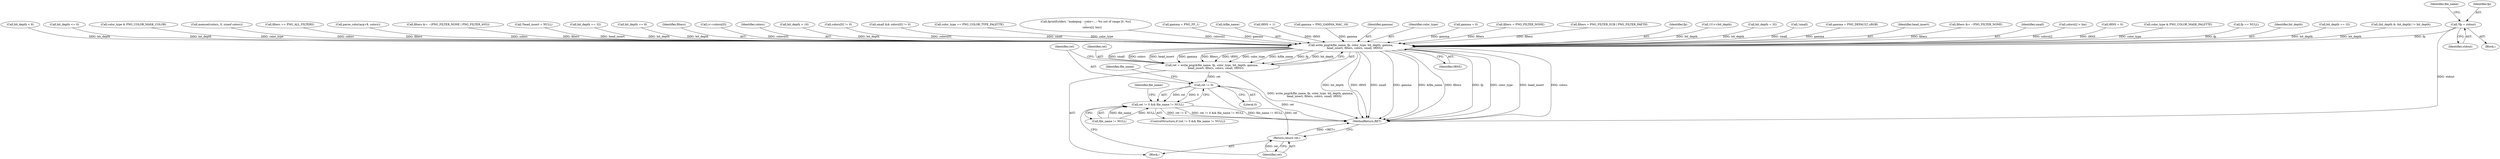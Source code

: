 digraph "0_Android_9d4853418ab2f754c2b63e091c29c5529b8b86ca_18@pointer" {
"1000121" [label="(Call,*fp = stdout)"];
"1000708" [label="(Call,write_png(&file_name, fp, color_type, bit_depth, gamma,\n         head_insert, filters, colors, small, tRNS))"];
"1000706" [label="(Call,ret = write_png(&file_name, fp, color_type, bit_depth, gamma,\n         head_insert, filters, colors, small, tRNS))"];
"1000722" [label="(Call,ret != 0)"];
"1000721" [label="(Call,ret != 0 && file_name != NULL)"];
"1000730" [label="(Return,return ret;)"];
"1000596" [label="(Call,colors[0] != 0)"];
"1000594" [label="(Call,small && colors[0] != 0)"];
"1000726" [label="(Identifier,file_name)"];
"1000732" [label="(MethodReturn,RET)"];
"1000556" [label="(Call,color_type == PNG_COLOR_TYPE_PALETTE)"];
"1000584" [label="(Call,fprintf(stderr, \"makepng: --color=...: %u out of range [0..%u]\n\",\n               colors[i], lim))"];
"1000219" [label="(Call,gamma = PNG_FP_1)"];
"1000707" [label="(Identifier,ret)"];
"1000719" [label="(Identifier,tRNS)"];
"1000721" [label="(Call,ret != 0 && file_name != NULL)"];
"1000724" [label="(Literal,0)"];
"1000722" [label="(Call,ret != 0)"];
"1000709" [label="(Call,&file_name)"];
"1000197" [label="(Call,tRNS = 1)"];
"1000230" [label="(Call,gamma = PNG_GAMMA_MAC_18)"];
"1000714" [label="(Identifier,gamma)"];
"1000712" [label="(Identifier,color_type)"];
"1000150" [label="(Call,gamma = 0)"];
"1000625" [label="(Call,filters = PNG_FILTER_NONE)"];
"1000645" [label="(Call,filters = PNG_FILTER_SUB | PNG_FILTER_PAETH)"];
"1000706" [label="(Call,ret = write_png(&file_name, fp, color_type, bit_depth, gamma,\n         head_insert, filters, colors, small, tRNS))"];
"1000720" [label="(ControlStructure,if (ret != 0 && file_name != NULL))"];
"1000729" [label="(Identifier,file_name)"];
"1000711" [label="(Identifier,fp)"];
"1000119" [label="(Block,)"];
"1000561" [label="(Call,1U<<bit_depth)"];
"1000133" [label="(Call,bit_depth = 32)"];
"1000126" [label="(Identifier,file_name)"];
"1000612" [label="(Call,!small)"];
"1000123" [label="(Identifier,stdout)"];
"1000208" [label="(Call,gamma = PNG_DEFAULT_sRGB)"];
"1000731" [label="(Identifier,ret)"];
"1000715" [label="(Identifier,head_insert)"];
"1000651" [label="(Call,filters &= ~PNG_FILTER_NONE)"];
"1000718" [label="(Identifier,small)"];
"1000578" [label="(Call,colors[i] > lim)"];
"1000141" [label="(Call,tRNS = 0)"];
"1000704" [label="(Block,)"];
"1000121" [label="(Call,*fp = stdout)"];
"1000723" [label="(Identifier,ret)"];
"1000618" [label="(Call,color_type & PNG_COLOR_MASK_PALETTE)"];
"1000515" [label="(Call,fp == NULL)"];
"1000713" [label="(Identifier,bit_depth)"];
"1000542" [label="(Call,bit_depth == 32)"];
"1000490" [label="(Call,(bit_depth & -bit_depth) != bit_depth)"];
"1000622" [label="(Call,bit_depth < 8)"];
"1000483" [label="(Call,bit_depth <= 0)"];
"1000630" [label="(Call,color_type & PNG_COLOR_MASK_COLOR)"];
"1000730" [label="(Return,return ret;)"];
"1000162" [label="(Call,memset(colors, 0, sizeof colors))"];
"1000725" [label="(Call,file_name != NULL)"];
"1000609" [label="(Call,filters == PNG_ALL_FILTERS)"];
"1000253" [label="(Call,parse_color(arg+8, colors))"];
"1000638" [label="(Call,filters &= ~(PNG_FILTER_NONE | PNG_FILTER_AVG))"];
"1000154" [label="(Call,*head_insert = NULL)"];
"1000708" [label="(Call,write_png(&file_name, fp, color_type, bit_depth, gamma,\n         head_insert, filters, colors, small, tRNS))"];
"1000122" [label="(Identifier,fp)"];
"1000469" [label="(Call,bit_depth == 32)"];
"1000635" [label="(Call,bit_depth == 8)"];
"1000716" [label="(Identifier,filters)"];
"1000570" [label="(Call,i<=colors[0])"];
"1000717" [label="(Identifier,colors)"];
"1000487" [label="(Call,bit_depth > 16)"];
"1000121" -> "1000119"  [label="AST: "];
"1000121" -> "1000123"  [label="CFG: "];
"1000122" -> "1000121"  [label="AST: "];
"1000123" -> "1000121"  [label="AST: "];
"1000126" -> "1000121"  [label="CFG: "];
"1000121" -> "1000732"  [label="DDG: stdout"];
"1000121" -> "1000708"  [label="DDG: fp"];
"1000708" -> "1000706"  [label="AST: "];
"1000708" -> "1000719"  [label="CFG: "];
"1000709" -> "1000708"  [label="AST: "];
"1000711" -> "1000708"  [label="AST: "];
"1000712" -> "1000708"  [label="AST: "];
"1000713" -> "1000708"  [label="AST: "];
"1000714" -> "1000708"  [label="AST: "];
"1000715" -> "1000708"  [label="AST: "];
"1000716" -> "1000708"  [label="AST: "];
"1000717" -> "1000708"  [label="AST: "];
"1000718" -> "1000708"  [label="AST: "];
"1000719" -> "1000708"  [label="AST: "];
"1000706" -> "1000708"  [label="CFG: "];
"1000708" -> "1000732"  [label="DDG: gamma"];
"1000708" -> "1000732"  [label="DDG: &file_name"];
"1000708" -> "1000732"  [label="DDG: filters"];
"1000708" -> "1000732"  [label="DDG: fp"];
"1000708" -> "1000732"  [label="DDG: color_type"];
"1000708" -> "1000732"  [label="DDG: head_insert"];
"1000708" -> "1000732"  [label="DDG: colors"];
"1000708" -> "1000732"  [label="DDG: bit_depth"];
"1000708" -> "1000732"  [label="DDG: tRNS"];
"1000708" -> "1000732"  [label="DDG: small"];
"1000708" -> "1000706"  [label="DDG: small"];
"1000708" -> "1000706"  [label="DDG: colors"];
"1000708" -> "1000706"  [label="DDG: head_insert"];
"1000708" -> "1000706"  [label="DDG: gamma"];
"1000708" -> "1000706"  [label="DDG: filters"];
"1000708" -> "1000706"  [label="DDG: tRNS"];
"1000708" -> "1000706"  [label="DDG: color_type"];
"1000708" -> "1000706"  [label="DDG: &file_name"];
"1000708" -> "1000706"  [label="DDG: fp"];
"1000708" -> "1000706"  [label="DDG: bit_depth"];
"1000515" -> "1000708"  [label="DDG: fp"];
"1000556" -> "1000708"  [label="DDG: color_type"];
"1000630" -> "1000708"  [label="DDG: color_type"];
"1000618" -> "1000708"  [label="DDG: color_type"];
"1000622" -> "1000708"  [label="DDG: bit_depth"];
"1000561" -> "1000708"  [label="DDG: bit_depth"];
"1000487" -> "1000708"  [label="DDG: bit_depth"];
"1000133" -> "1000708"  [label="DDG: bit_depth"];
"1000490" -> "1000708"  [label="DDG: bit_depth"];
"1000542" -> "1000708"  [label="DDG: bit_depth"];
"1000635" -> "1000708"  [label="DDG: bit_depth"];
"1000469" -> "1000708"  [label="DDG: bit_depth"];
"1000483" -> "1000708"  [label="DDG: bit_depth"];
"1000208" -> "1000708"  [label="DDG: gamma"];
"1000150" -> "1000708"  [label="DDG: gamma"];
"1000230" -> "1000708"  [label="DDG: gamma"];
"1000219" -> "1000708"  [label="DDG: gamma"];
"1000154" -> "1000708"  [label="DDG: head_insert"];
"1000625" -> "1000708"  [label="DDG: filters"];
"1000609" -> "1000708"  [label="DDG: filters"];
"1000651" -> "1000708"  [label="DDG: filters"];
"1000645" -> "1000708"  [label="DDG: filters"];
"1000638" -> "1000708"  [label="DDG: filters"];
"1000578" -> "1000708"  [label="DDG: colors[i]"];
"1000596" -> "1000708"  [label="DDG: colors[0]"];
"1000584" -> "1000708"  [label="DDG: colors[i]"];
"1000570" -> "1000708"  [label="DDG: colors[0]"];
"1000253" -> "1000708"  [label="DDG: colors"];
"1000162" -> "1000708"  [label="DDG: colors"];
"1000594" -> "1000708"  [label="DDG: small"];
"1000612" -> "1000708"  [label="DDG: small"];
"1000141" -> "1000708"  [label="DDG: tRNS"];
"1000197" -> "1000708"  [label="DDG: tRNS"];
"1000706" -> "1000704"  [label="AST: "];
"1000707" -> "1000706"  [label="AST: "];
"1000723" -> "1000706"  [label="CFG: "];
"1000706" -> "1000732"  [label="DDG: write_png(&file_name, fp, color_type, bit_depth, gamma,\n         head_insert, filters, colors, small, tRNS)"];
"1000706" -> "1000722"  [label="DDG: ret"];
"1000722" -> "1000721"  [label="AST: "];
"1000722" -> "1000724"  [label="CFG: "];
"1000723" -> "1000722"  [label="AST: "];
"1000724" -> "1000722"  [label="AST: "];
"1000726" -> "1000722"  [label="CFG: "];
"1000721" -> "1000722"  [label="CFG: "];
"1000722" -> "1000732"  [label="DDG: ret"];
"1000722" -> "1000721"  [label="DDG: ret"];
"1000722" -> "1000721"  [label="DDG: 0"];
"1000722" -> "1000730"  [label="DDG: ret"];
"1000721" -> "1000720"  [label="AST: "];
"1000721" -> "1000725"  [label="CFG: "];
"1000725" -> "1000721"  [label="AST: "];
"1000729" -> "1000721"  [label="CFG: "];
"1000731" -> "1000721"  [label="CFG: "];
"1000721" -> "1000732"  [label="DDG: ret != 0 && file_name != NULL"];
"1000721" -> "1000732"  [label="DDG: file_name != NULL"];
"1000721" -> "1000732"  [label="DDG: ret != 0"];
"1000725" -> "1000721"  [label="DDG: file_name"];
"1000725" -> "1000721"  [label="DDG: NULL"];
"1000730" -> "1000704"  [label="AST: "];
"1000730" -> "1000731"  [label="CFG: "];
"1000731" -> "1000730"  [label="AST: "];
"1000732" -> "1000730"  [label="CFG: "];
"1000730" -> "1000732"  [label="DDG: <RET>"];
"1000731" -> "1000730"  [label="DDG: ret"];
}
